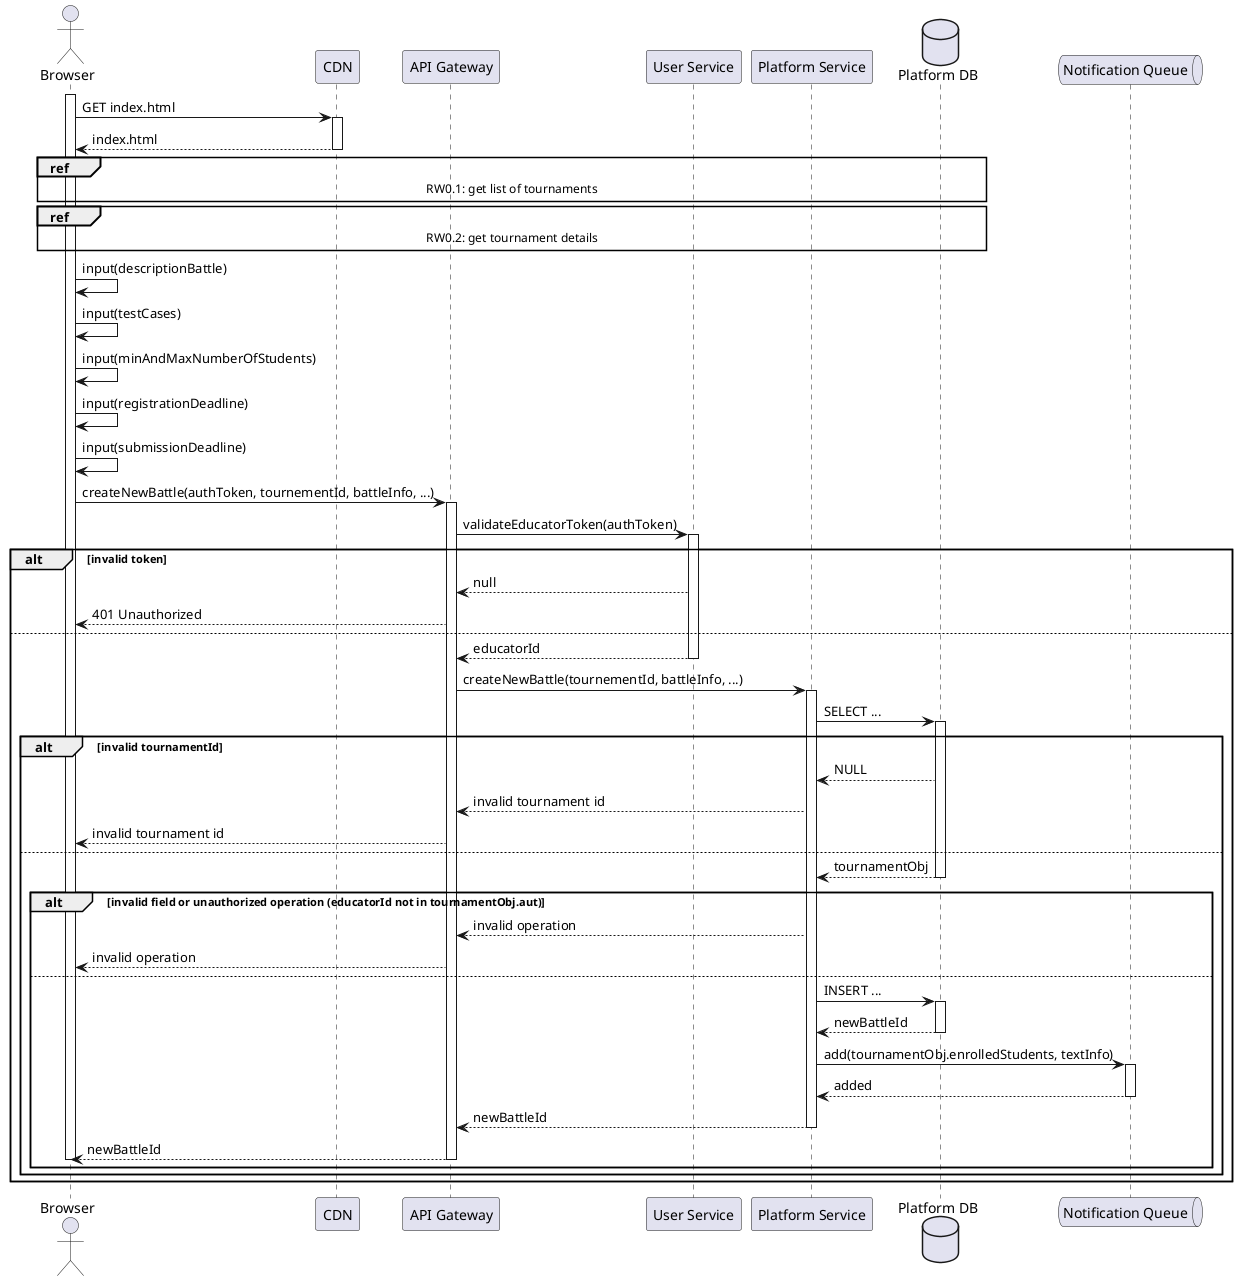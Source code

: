 @startuml RW3 - Educator creates a new Battle for an Existing Tournament

actor Browser
participant CDN
participant "API Gateway" as gateway
participant "User Service" as auth

participant "Platform Service" as platform
database "Platform DB" as platformDb

queue  "Notification Queue" as notificationQueue

activate Browser
Browser -> CDN ++ : GET index.html
Browser <-- CDN -- : index.html

ref over Browser, gateway, auth, platform, platformDb: RW0.1: get list of tournaments
ref over Browser, gateway, auth, platform, platformDb: RW0.2: get tournament details

Browser -> Browser : input(descriptionBattle)
Browser -> Browser : input(testCases)
Browser -> Browser : input(minAndMaxNumberOfStudents)
Browser -> Browser : input(registrationDeadline)
Browser -> Browser : input(submissionDeadline)

Browser -> gateway ++ : createNewBattle(authToken, tournementId, battleInfo, ...)

gateway -> auth ++ : validateEducatorToken(authToken)
alt invalid token
    gateway <-- auth : null
    Browser <-- gateway : 401 Unauthorized
else
    gateway <-- auth -- : educatorId
    gateway -> platform ++ : createNewBattle(tournementId, battleInfo, ...)

    platform -> platformDb ++ : SELECT ...

    alt invalid tournamentId
        platform <-- platformDb : NULL
        gateway <-- platform : invalid tournament id
        Browser <-- gateway : invalid tournament id
    else
        platform <-- platformDb -- : tournamentObj

        alt invalid field or unauthorized operation (educatorId not in tournamentObj.aut)
            gateway <-- platform : invalid operation
            Browser <-- gateway : invalid operation
        else
            platform -> platformDb ++ : INSERT ...
            platform <-- platformDb -- : newBattleId

            platform -> notificationQueue ++ : add(tournamentObj.enrolledStudents, textInfo)
            platform <-- notificationQueue --: added

            gateway <-- platform -- : newBattleId
            Browser <-- gateway -- : newBattleId
            deactivate Browser
        end
    end
end

@enduml